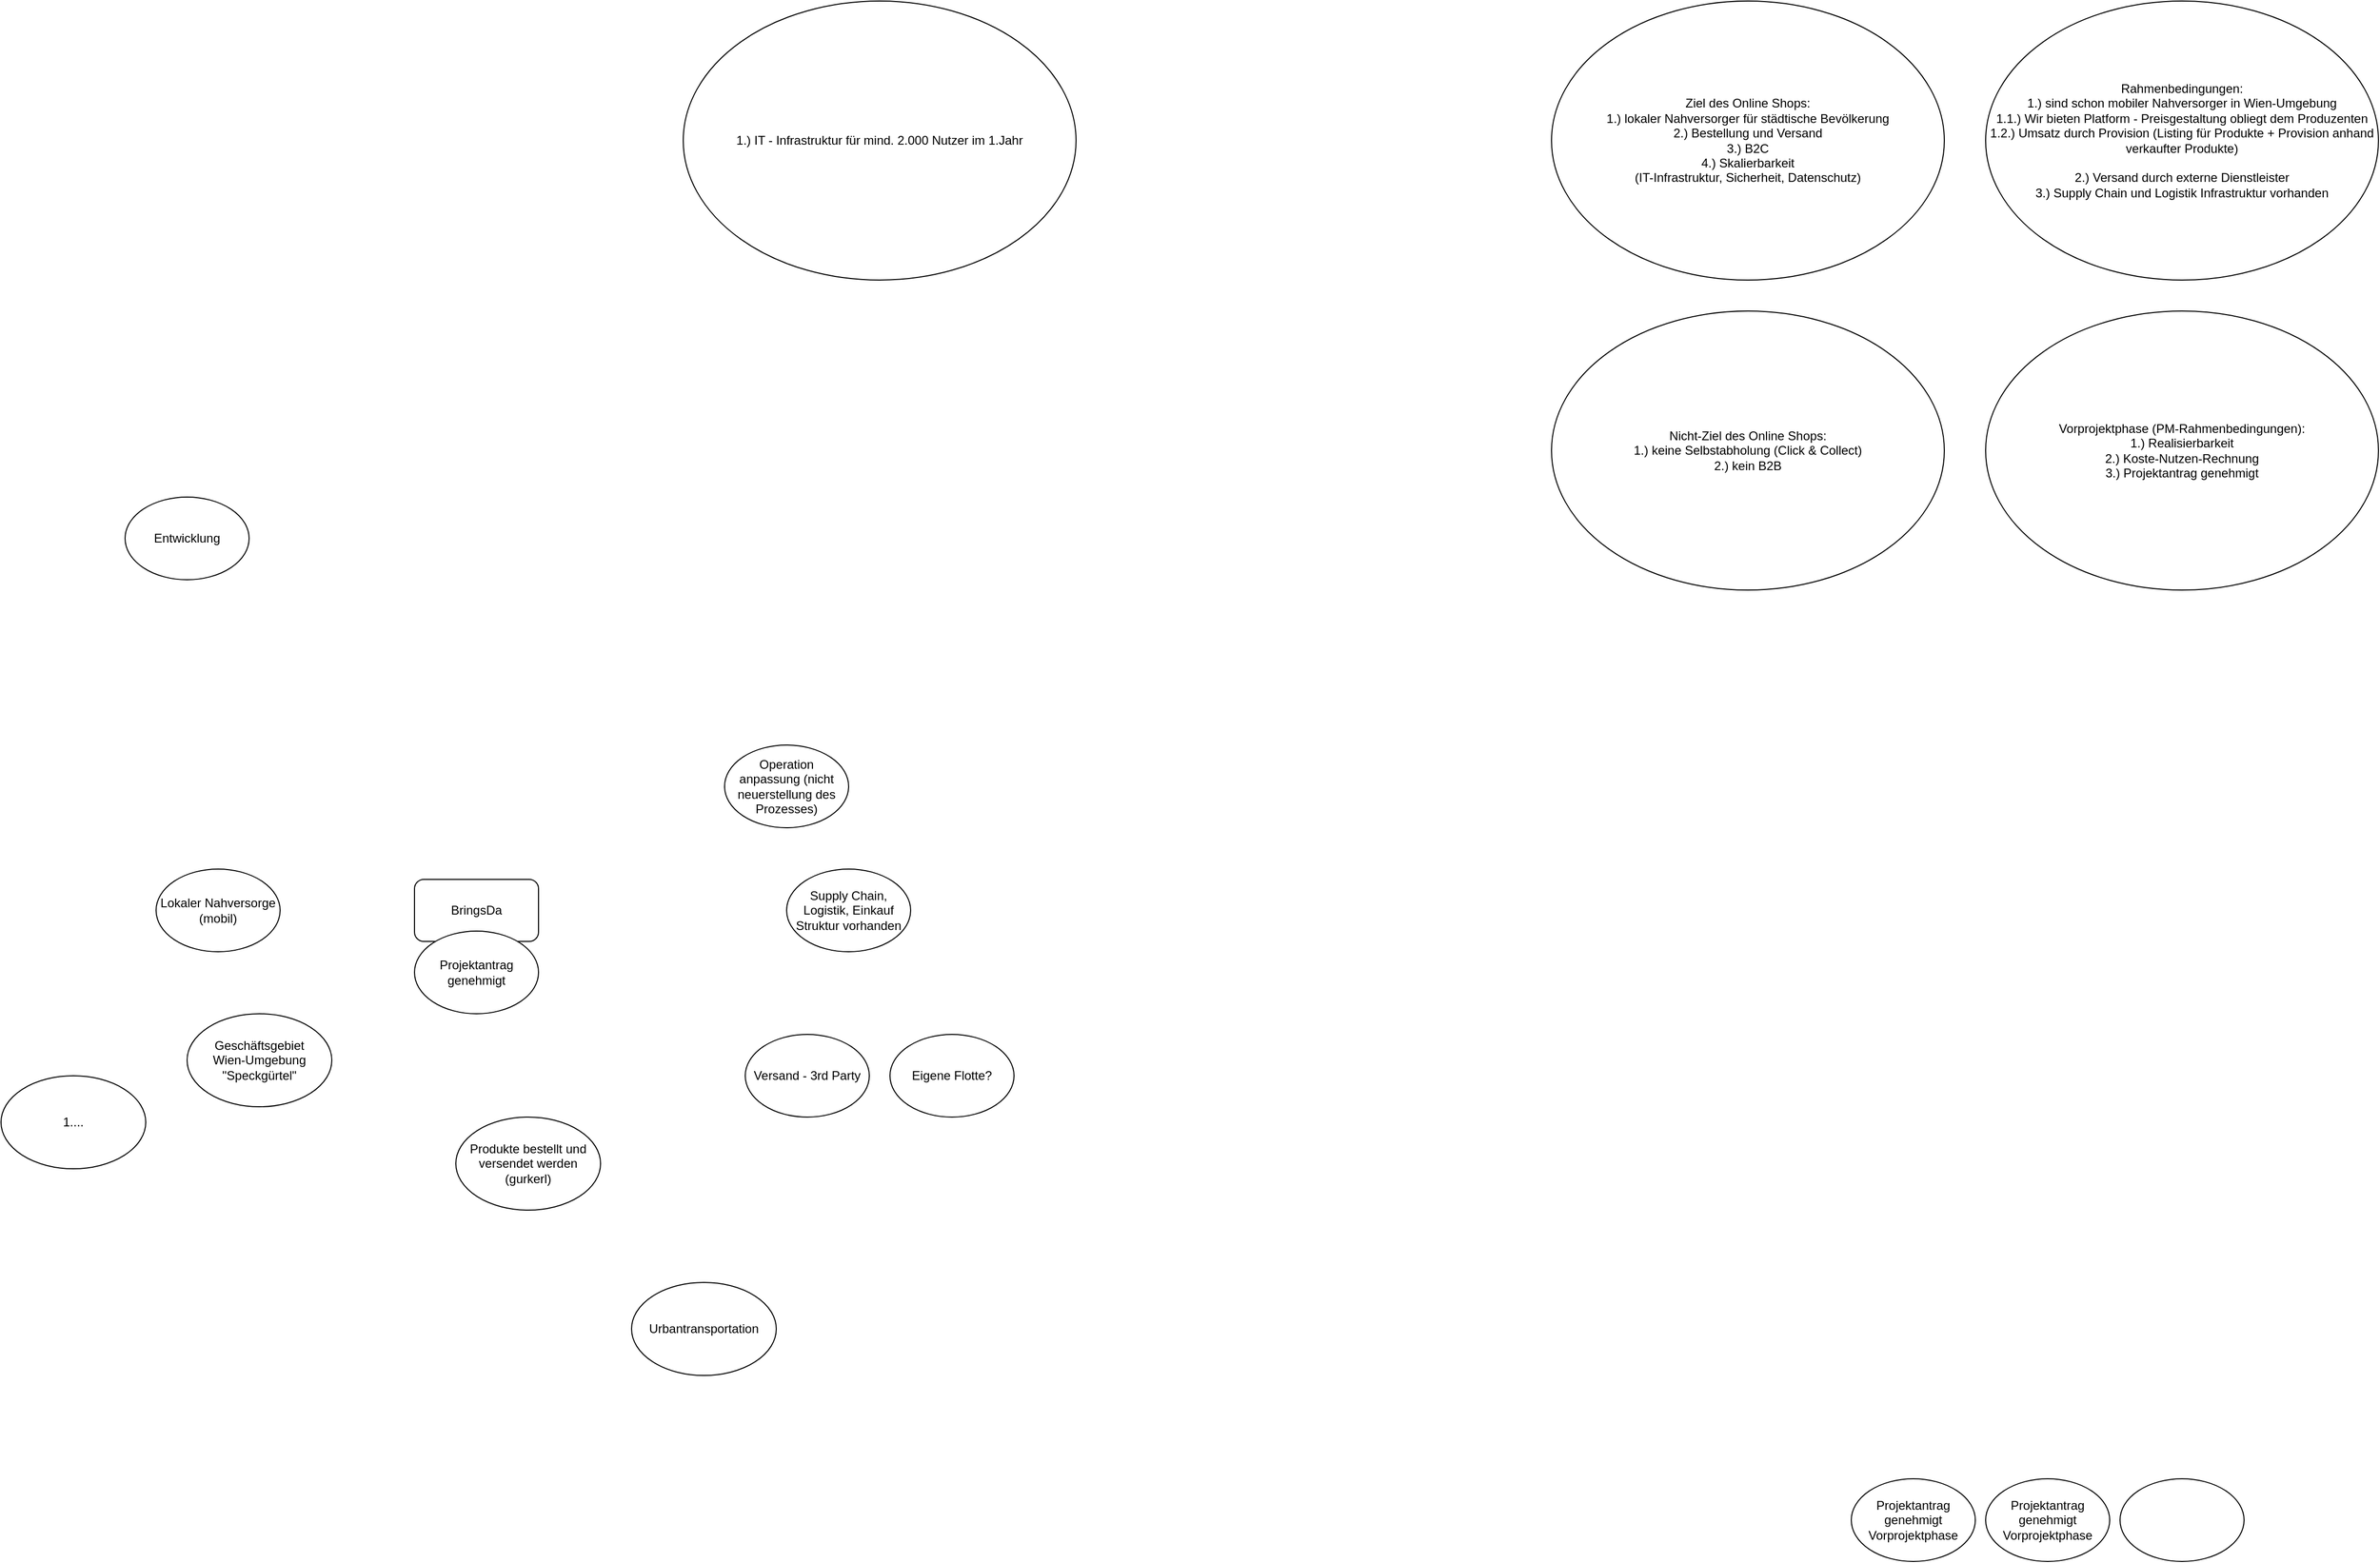 <mxfile version="15.8.7" type="github">
  <diagram id="85JBvjBLrEd7w9Uc_hwY" name="Page-1">
    <mxGraphModel dx="1955" dy="896" grid="1" gridSize="10" guides="1" tooltips="1" connect="1" arrows="1" fold="1" page="1" pageScale="1" pageWidth="2500" pageHeight="2500" math="0" shadow="0">
      <root>
        <mxCell id="0" />
        <mxCell id="1" parent="0" />
        <mxCell id="cYCd2_rZZCVYgm8Ew9wH-1" value="BringsDa" style="rounded=1;whiteSpace=wrap;html=1;" vertex="1" parent="1">
          <mxGeometry x="490" y="910" width="120" height="60" as="geometry" />
        </mxCell>
        <mxCell id="cYCd2_rZZCVYgm8Ew9wH-2" value="Lokaler Nahversorge (mobil)" style="ellipse;whiteSpace=wrap;html=1;" vertex="1" parent="1">
          <mxGeometry x="240" y="900" width="120" height="80" as="geometry" />
        </mxCell>
        <mxCell id="cYCd2_rZZCVYgm8Ew9wH-3" value="Produkte bestellt und versendet werden (gurkerl)" style="ellipse;whiteSpace=wrap;html=1;" vertex="1" parent="1">
          <mxGeometry x="530" y="1140" width="140" height="90" as="geometry" />
        </mxCell>
        <mxCell id="cYCd2_rZZCVYgm8Ew9wH-5" value="Supply Chain, Logistik, Einkauf &lt;br&gt;Struktur vorhanden" style="ellipse;whiteSpace=wrap;html=1;" vertex="1" parent="1">
          <mxGeometry x="850" y="900" width="120" height="80" as="geometry" />
        </mxCell>
        <mxCell id="cYCd2_rZZCVYgm8Ew9wH-6" value="Operation &lt;br&gt;anpassung (nicht neuerstellung des Prozesses)" style="ellipse;whiteSpace=wrap;html=1;" vertex="1" parent="1">
          <mxGeometry x="790" y="780" width="120" height="80" as="geometry" />
        </mxCell>
        <mxCell id="cYCd2_rZZCVYgm8Ew9wH-7" value="Versand - 3rd Party" style="ellipse;whiteSpace=wrap;html=1;" vertex="1" parent="1">
          <mxGeometry x="810" y="1060" width="120" height="80" as="geometry" />
        </mxCell>
        <mxCell id="cYCd2_rZZCVYgm8Ew9wH-8" value="Projektantrag&lt;br&gt;genehmigt" style="ellipse;whiteSpace=wrap;html=1;" vertex="1" parent="1">
          <mxGeometry x="490" y="960" width="120" height="80" as="geometry" />
        </mxCell>
        <mxCell id="cYCd2_rZZCVYgm8Ew9wH-9" value="&lt;div&gt;Entwicklung&lt;/div&gt;" style="ellipse;whiteSpace=wrap;html=1;" vertex="1" parent="1">
          <mxGeometry x="210" y="540" width="120" height="80" as="geometry" />
        </mxCell>
        <mxCell id="cYCd2_rZZCVYgm8Ew9wH-10" value="Urbantransportation" style="ellipse;whiteSpace=wrap;html=1;" vertex="1" parent="1">
          <mxGeometry x="700" y="1300" width="140" height="90" as="geometry" />
        </mxCell>
        <mxCell id="cYCd2_rZZCVYgm8Ew9wH-11" value="&lt;div&gt;Geschäftsgebiet&lt;/div&gt;&lt;div&gt;Wien-Umgebung&lt;/div&gt;&lt;div&gt;&quot;Speckgürtel&quot;&lt;br&gt;&lt;/div&gt;" style="ellipse;whiteSpace=wrap;html=1;" vertex="1" parent="1">
          <mxGeometry x="270" y="1040" width="140" height="90" as="geometry" />
        </mxCell>
        <mxCell id="cYCd2_rZZCVYgm8Ew9wH-12" value="1...." style="ellipse;whiteSpace=wrap;html=1;" vertex="1" parent="1">
          <mxGeometry x="90" y="1100" width="140" height="90" as="geometry" />
        </mxCell>
        <mxCell id="cYCd2_rZZCVYgm8Ew9wH-13" value="Eigene Flotte?" style="ellipse;whiteSpace=wrap;html=1;" vertex="1" parent="1">
          <mxGeometry x="950" y="1060" width="120" height="80" as="geometry" />
        </mxCell>
        <mxCell id="cYCd2_rZZCVYgm8Ew9wH-14" value="&lt;div&gt;Ziel des Online Shops: &lt;br&gt;&lt;/div&gt;&lt;div&gt;1.) lokaler Nahversorger für städtische Bevölkerung&lt;br&gt;&lt;/div&gt;&lt;div&gt;2.) Bestellung und Versand&lt;/div&gt;&lt;div&gt;3.) B2C &lt;br&gt;&lt;/div&gt;&lt;div&gt;4.) Skalierbarkeit &lt;br&gt;(IT-Infrastruktur, Sicherheit, Datenschutz)&lt;br&gt;&lt;/div&gt;" style="ellipse;whiteSpace=wrap;html=1;" vertex="1" parent="1">
          <mxGeometry x="1590" y="60" width="380" height="270" as="geometry" />
        </mxCell>
        <mxCell id="cYCd2_rZZCVYgm8Ew9wH-15" value="&lt;div&gt;Rahmenbedingungen: &lt;br&gt;&lt;/div&gt;&lt;div&gt;1.) sind schon mobiler Nahversorger in Wien-Umgebung&lt;/div&gt;&lt;div&gt;1.1.) Wir bieten Platform - Preisgestaltung obliegt dem Produzenten&lt;/div&gt;&lt;div&gt;1.2.) Umsatz durch Provision (Listing für Produkte + Provision anhand verkaufter Produkte)&lt;br&gt;&lt;/div&gt;&lt;div&gt;&lt;br&gt;&lt;/div&gt;&lt;div&gt;2.) Versand durch externe Dienstleister&lt;br&gt;&lt;/div&gt;&lt;div&gt;3.) Supply Chain und Logistik Infrastruktur vorhanden&lt;/div&gt;" style="ellipse;whiteSpace=wrap;html=1;" vertex="1" parent="1">
          <mxGeometry x="2010" y="60" width="380" height="270" as="geometry" />
        </mxCell>
        <mxCell id="cYCd2_rZZCVYgm8Ew9wH-16" value="&lt;div&gt;Nicht-Ziel des Online Shops: &lt;br&gt;&lt;/div&gt;&lt;div&gt;1.) keine Selbstabholung (Click &amp;amp; Collect)&lt;/div&gt;&lt;div&gt;2.) kein B2B&lt;br&gt;&lt;/div&gt;" style="ellipse;whiteSpace=wrap;html=1;" vertex="1" parent="1">
          <mxGeometry x="1590" y="360" width="380" height="270" as="geometry" />
        </mxCell>
        <mxCell id="cYCd2_rZZCVYgm8Ew9wH-17" value="1.) IT - Infrastruktur für mind. 2.000 Nutzer im 1.Jahr" style="ellipse;whiteSpace=wrap;html=1;" vertex="1" parent="1">
          <mxGeometry x="750" y="60" width="380" height="270" as="geometry" />
        </mxCell>
        <mxCell id="cYCd2_rZZCVYgm8Ew9wH-19" value="" style="ellipse;whiteSpace=wrap;html=1;" vertex="1" parent="1">
          <mxGeometry x="2140" y="1490" width="120" height="80" as="geometry" />
        </mxCell>
        <mxCell id="cYCd2_rZZCVYgm8Ew9wH-20" value="Projektantrag&lt;br&gt;genehmigt&lt;br&gt;Vorprojektphase" style="ellipse;whiteSpace=wrap;html=1;" vertex="1" parent="1">
          <mxGeometry x="2010" y="1490" width="120" height="80" as="geometry" />
        </mxCell>
        <mxCell id="cYCd2_rZZCVYgm8Ew9wH-21" value="Projektantrag&lt;br&gt;genehmigt&lt;br&gt;Vorprojektphase" style="ellipse;whiteSpace=wrap;html=1;" vertex="1" parent="1">
          <mxGeometry x="1880" y="1490" width="120" height="80" as="geometry" />
        </mxCell>
        <mxCell id="cYCd2_rZZCVYgm8Ew9wH-22" value="&lt;div&gt;Vorprojektphase (PM-Rahmenbedingungen):&lt;/div&gt;&lt;div&gt;1.) Realisierbarkeit &lt;br&gt;&lt;/div&gt;&lt;div&gt;2.) Koste-Nutzen-Rechnung&lt;/div&gt;&lt;div&gt;3.) Projektantrag genehmigt&lt;br&gt;&lt;/div&gt;" style="ellipse;whiteSpace=wrap;html=1;" vertex="1" parent="1">
          <mxGeometry x="2010" y="360" width="380" height="270" as="geometry" />
        </mxCell>
      </root>
    </mxGraphModel>
  </diagram>
</mxfile>

